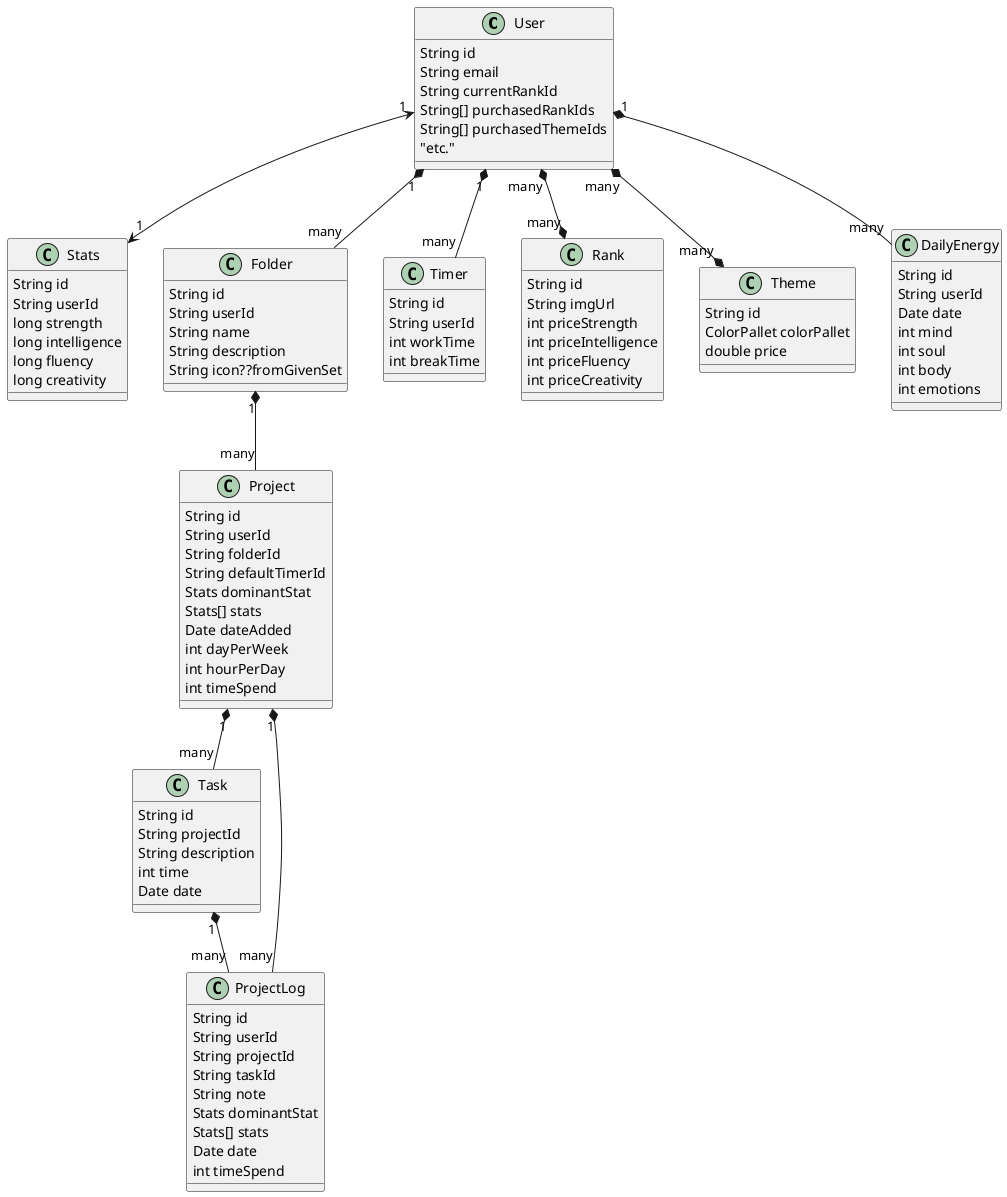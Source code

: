 @startuml 'gamitude database model'

class User {
    String id
    String email
    String currentRankId
    String[] purchasedRankIds
    String[] purchasedThemeIds
    "etc."
}

class Stats{
    String id
    String userId
    long strength
    long intelligence
    long fluency
    long creativity
}

class Folder{
    String id
    String userId
    String name
    String description
    String icon??fromGivenSet
}

class Project{
    String id
    String userId
    String folderId
    String defaultTimerId
    Stats dominantStat
    Stats[] stats
    Date dateAdded
    int dayPerWeek
    int hourPerDay
    int timeSpend
}

class Task{
    String id
    String projectId
    String description
    int time
    Date date
}

class ProjectLog{
    String id
    String userId
    String projectId
    String taskId
    String note
    Stats dominantStat
    Stats[] stats
    Date date
    int timeSpend
}
class Timer{
    String id
    String userId
    int workTime
    int breakTime
}

class Rank{
    String id
    String imgUrl
    int priceStrength
    int priceIntelligence
    int priceFluency
    int priceCreativity
}

class Theme{
    String id
    ColorPallet colorPallet
    double price
}


class DailyEnergy{
    String id
    String userId
    Date date
    int mind
    int soul
    int body
    int emotions
}


User "1" *-- "many" Timer

User "1" <--> "1" Stats
User "1" *-- "many" Folder
User "many" *--* "many" Rank
User "many" *--* "many" Theme
Folder "1" *-- "many" Project
User "1" *-- "many" DailyEnergy
Project "1" *-- "many" ProjectLog
Project "1" *-- "many" Task
Task "1" *-- "many" ProjectLog


@enduml


